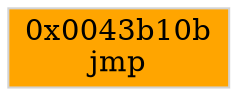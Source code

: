 strict digraph G {
	graph [bgcolor=transparent,
		name=G
	];
	node [color=lightsteelblue,
		fillcolor=lightsteelblue,
		shape=rectangle,
		style=filled
	];
	"0x0043b10b"	[color=lightgrey,
		fillcolor=orange,
		label="0x0043b10b
jmp"];
}
